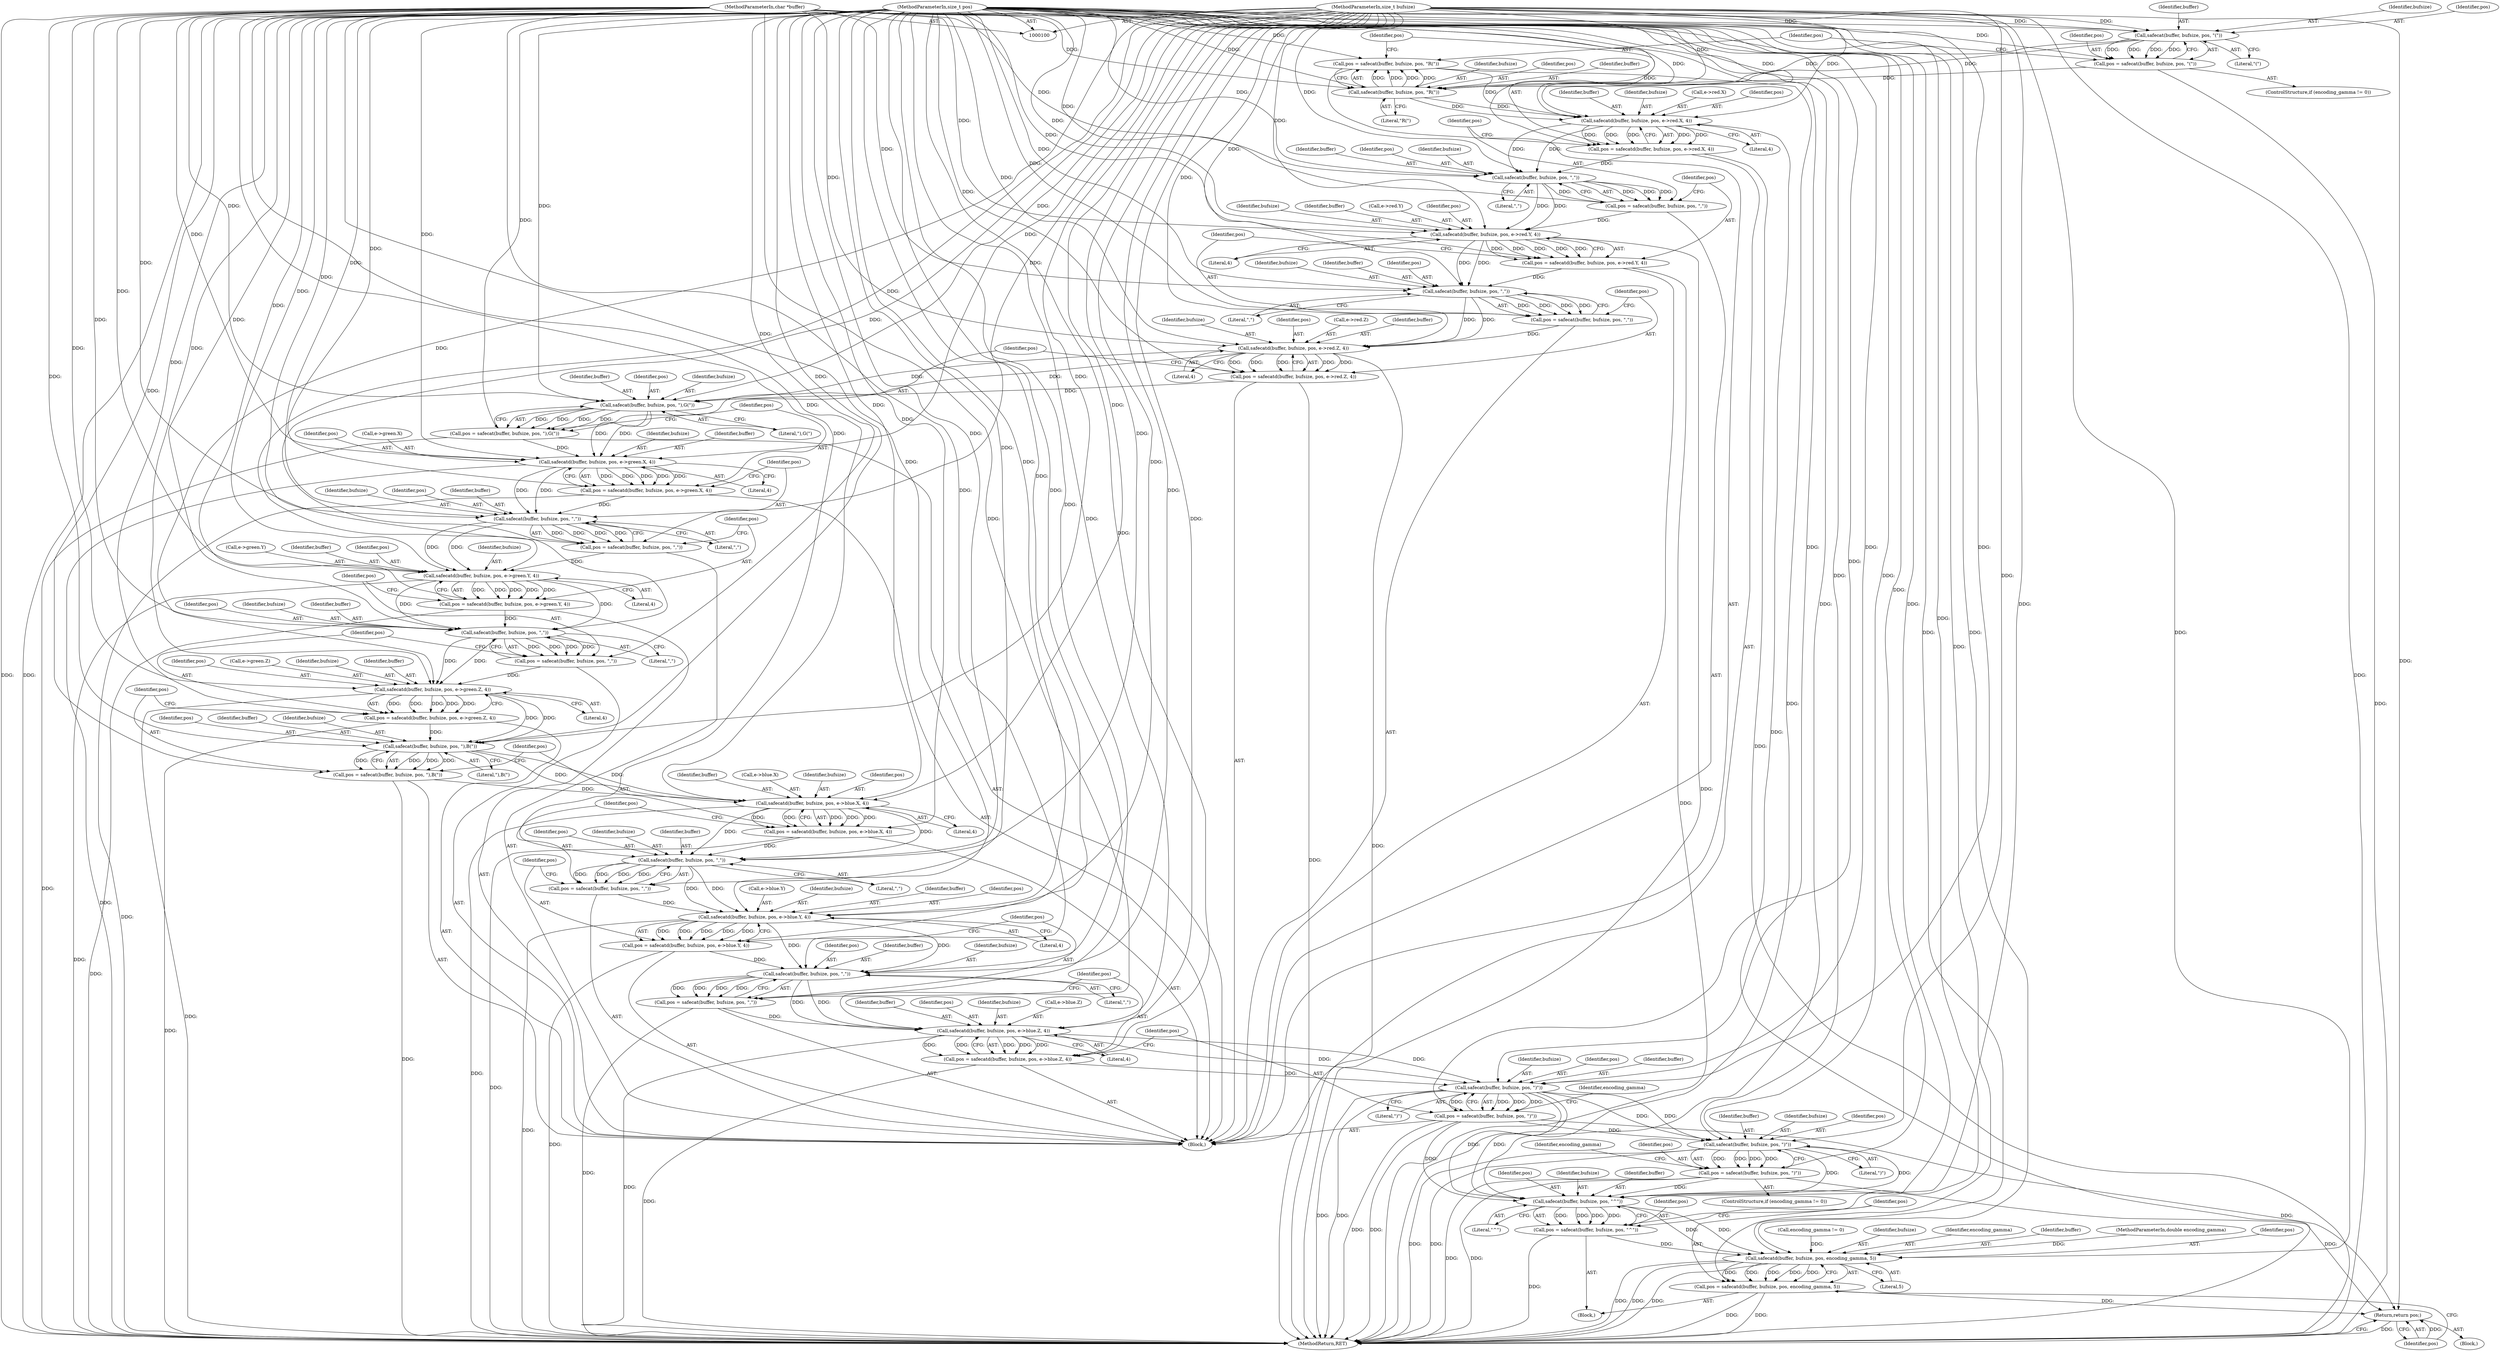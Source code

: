 digraph "0_Android_9d4853418ab2f754c2b63e091c29c5529b8b86ca_124@pointer" {
"1000307" [label="(Call,safecat(buffer, bufsize, pos, \")\"))"];
"1000296" [label="(Call,safecat(buffer, bufsize, pos, \")\"))"];
"1000284" [label="(Call,safecatd(buffer, bufsize, pos, e->blue.Z, 4))"];
"1000277" [label="(Call,safecat(buffer, bufsize, pos, \",\"))"];
"1000265" [label="(Call,safecatd(buffer, bufsize, pos, e->blue.Y, 4))"];
"1000258" [label="(Call,safecat(buffer, bufsize, pos, \",\"))"];
"1000246" [label="(Call,safecatd(buffer, bufsize, pos, e->blue.X, 4))"];
"1000239" [label="(Call,safecat(buffer, bufsize, pos, \"),B(\"))"];
"1000227" [label="(Call,safecatd(buffer, bufsize, pos, e->green.Z, 4))"];
"1000220" [label="(Call,safecat(buffer, bufsize, pos, \",\"))"];
"1000208" [label="(Call,safecatd(buffer, bufsize, pos, e->green.Y, 4))"];
"1000201" [label="(Call,safecat(buffer, bufsize, pos, \",\"))"];
"1000189" [label="(Call,safecatd(buffer, bufsize, pos, e->green.X, 4))"];
"1000182" [label="(Call,safecat(buffer, bufsize, pos, \"),G(\"))"];
"1000170" [label="(Call,safecatd(buffer, bufsize, pos, e->red.Z, 4))"];
"1000163" [label="(Call,safecat(buffer, bufsize, pos, \",\"))"];
"1000151" [label="(Call,safecatd(buffer, bufsize, pos, e->red.Y, 4))"];
"1000144" [label="(Call,safecat(buffer, bufsize, pos, \",\"))"];
"1000132" [label="(Call,safecatd(buffer, bufsize, pos, e->red.X, 4))"];
"1000125" [label="(Call,safecat(buffer, bufsize, pos, \"R(\"))"];
"1000118" [label="(Call,safecat(buffer, bufsize, pos, \"(\"))"];
"1000101" [label="(MethodParameterIn,char *buffer)"];
"1000102" [label="(MethodParameterIn,size_t bufsize)"];
"1000103" [label="(MethodParameterIn,size_t pos)"];
"1000116" [label="(Call,pos = safecat(buffer, bufsize, pos, \"(\"))"];
"1000123" [label="(Call,pos = safecat(buffer, bufsize, pos, \"R(\"))"];
"1000130" [label="(Call,pos = safecatd(buffer, bufsize, pos, e->red.X, 4))"];
"1000142" [label="(Call,pos = safecat(buffer, bufsize, pos, \",\"))"];
"1000149" [label="(Call,pos = safecatd(buffer, bufsize, pos, e->red.Y, 4))"];
"1000161" [label="(Call,pos = safecat(buffer, bufsize, pos, \",\"))"];
"1000168" [label="(Call,pos = safecatd(buffer, bufsize, pos, e->red.Z, 4))"];
"1000180" [label="(Call,pos = safecat(buffer, bufsize, pos, \"),G(\"))"];
"1000187" [label="(Call,pos = safecatd(buffer, bufsize, pos, e->green.X, 4))"];
"1000199" [label="(Call,pos = safecat(buffer, bufsize, pos, \",\"))"];
"1000206" [label="(Call,pos = safecatd(buffer, bufsize, pos, e->green.Y, 4))"];
"1000218" [label="(Call,pos = safecat(buffer, bufsize, pos, \",\"))"];
"1000225" [label="(Call,pos = safecatd(buffer, bufsize, pos, e->green.Z, 4))"];
"1000237" [label="(Call,pos = safecat(buffer, bufsize, pos, \"),B(\"))"];
"1000244" [label="(Call,pos = safecatd(buffer, bufsize, pos, e->blue.X, 4))"];
"1000256" [label="(Call,pos = safecat(buffer, bufsize, pos, \",\"))"];
"1000263" [label="(Call,pos = safecatd(buffer, bufsize, pos, e->blue.Y, 4))"];
"1000275" [label="(Call,pos = safecat(buffer, bufsize, pos, \",\"))"];
"1000282" [label="(Call,pos = safecatd(buffer, bufsize, pos, e->blue.Z, 4))"];
"1000294" [label="(Call,pos = safecat(buffer, bufsize, pos, \")\"))"];
"1000305" [label="(Call,pos = safecat(buffer, bufsize, pos, \")\"))"];
"1000319" [label="(Call,safecat(buffer, bufsize, pos, \"^\"))"];
"1000317" [label="(Call,pos = safecat(buffer, bufsize, pos, \"^\"))"];
"1000326" [label="(Call,safecatd(buffer, bufsize, pos, encoding_gamma, 5))"];
"1000324" [label="(Call,pos = safecatd(buffer, bufsize, pos, encoding_gamma, 5))"];
"1000332" [label="(Return,return pos;)"];
"1000150" [label="(Identifier,pos)"];
"1000143" [label="(Identifier,pos)"];
"1000180" [label="(Call,pos = safecat(buffer, bufsize, pos, \"),G(\"))"];
"1000141" [label="(Literal,4)"];
"1000161" [label="(Call,pos = safecat(buffer, bufsize, pos, \",\"))"];
"1000295" [label="(Identifier,pos)"];
"1000305" [label="(Call,pos = safecat(buffer, bufsize, pos, \")\"))"];
"1000119" [label="(Identifier,buffer)"];
"1000169" [label="(Identifier,pos)"];
"1000191" [label="(Identifier,bufsize)"];
"1000210" [label="(Identifier,bufsize)"];
"1000133" [label="(Identifier,buffer)"];
"1000247" [label="(Identifier,buffer)"];
"1000183" [label="(Identifier,buffer)"];
"1000246" [label="(Call,safecatd(buffer, bufsize, pos, e->blue.X, 4))"];
"1000120" [label="(Identifier,bufsize)"];
"1000134" [label="(Identifier,bufsize)"];
"1000190" [label="(Identifier,buffer)"];
"1000276" [label="(Identifier,pos)"];
"1000102" [label="(MethodParameterIn,size_t bufsize)"];
"1000274" [label="(Literal,4)"];
"1000256" [label="(Call,pos = safecat(buffer, bufsize, pos, \",\"))"];
"1000308" [label="(Identifier,buffer)"];
"1000112" [label="(ControlStructure,if (encoding_gamma != 0))"];
"1000281" [label="(Literal,\",\")"];
"1000203" [label="(Identifier,bufsize)"];
"1000212" [label="(Call,e->green.Y)"];
"1000269" [label="(Call,e->blue.Y)"];
"1000220" [label="(Call,safecat(buffer, bufsize, pos, \",\"))"];
"1000209" [label="(Identifier,buffer)"];
"1000277" [label="(Call,safecat(buffer, bufsize, pos, \",\"))"];
"1000242" [label="(Identifier,pos)"];
"1000279" [label="(Identifier,bufsize)"];
"1000187" [label="(Call,pos = safecatd(buffer, bufsize, pos, e->green.X, 4))"];
"1000127" [label="(Identifier,bufsize)"];
"1000288" [label="(Call,e->blue.Z)"];
"1000294" [label="(Call,pos = safecat(buffer, bufsize, pos, \")\"))"];
"1000325" [label="(Identifier,pos)"];
"1000261" [label="(Identifier,pos)"];
"1000151" [label="(Call,safecatd(buffer, bufsize, pos, e->red.Y, 4))"];
"1000122" [label="(Literal,\"(\")"];
"1000326" [label="(Call,safecatd(buffer, bufsize, pos, encoding_gamma, 5))"];
"1000296" [label="(Call,safecat(buffer, bufsize, pos, \")\"))"];
"1000331" [label="(Literal,5)"];
"1000155" [label="(Call,e->red.Y)"];
"1000162" [label="(Identifier,pos)"];
"1000333" [label="(Identifier,pos)"];
"1000275" [label="(Call,pos = safecat(buffer, bufsize, pos, \",\"))"];
"1000208" [label="(Call,safecatd(buffer, bufsize, pos, e->green.Y, 4))"];
"1000217" [label="(Literal,4)"];
"1000181" [label="(Identifier,pos)"];
"1000334" [label="(MethodReturn,RET)"];
"1000298" [label="(Identifier,bufsize)"];
"1000128" [label="(Identifier,pos)"];
"1000206" [label="(Call,pos = safecatd(buffer, bufsize, pos, e->green.Y, 4))"];
"1000309" [label="(Identifier,bufsize)"];
"1000300" [label="(Literal,\")\")"];
"1000136" [label="(Call,e->red.X)"];
"1000121" [label="(Identifier,pos)"];
"1000267" [label="(Identifier,bufsize)"];
"1000131" [label="(Identifier,pos)"];
"1000280" [label="(Identifier,pos)"];
"1000258" [label="(Call,safecat(buffer, bufsize, pos, \",\"))"];
"1000111" [label="(Block,)"];
"1000323" [label="(Literal,\"^\")"];
"1000135" [label="(Identifier,pos)"];
"1000317" [label="(Call,pos = safecat(buffer, bufsize, pos, \"^\"))"];
"1000165" [label="(Identifier,bufsize)"];
"1000284" [label="(Call,safecatd(buffer, bufsize, pos, e->blue.Z, 4))"];
"1000167" [label="(Literal,\",\")"];
"1000198" [label="(Literal,4)"];
"1000239" [label="(Call,safecat(buffer, bufsize, pos, \"),B(\"))"];
"1000101" [label="(MethodParameterIn,char *buffer)"];
"1000265" [label="(Call,safecatd(buffer, bufsize, pos, e->blue.Y, 4))"];
"1000250" [label="(Call,e->blue.X)"];
"1000145" [label="(Identifier,buffer)"];
"1000126" [label="(Identifier,buffer)"];
"1000332" [label="(Return,return pos;)"];
"1000106" [label="(Block,)"];
"1000324" [label="(Call,pos = safecatd(buffer, bufsize, pos, encoding_gamma, 5))"];
"1000283" [label="(Identifier,pos)"];
"1000168" [label="(Call,pos = safecatd(buffer, bufsize, pos, e->red.Z, 4))"];
"1000148" [label="(Literal,\",\")"];
"1000316" [label="(Block,)"];
"1000314" [label="(Identifier,encoding_gamma)"];
"1000164" [label="(Identifier,buffer)"];
"1000227" [label="(Call,safecatd(buffer, bufsize, pos, e->green.Z, 4))"];
"1000172" [label="(Identifier,bufsize)"];
"1000236" [label="(Literal,4)"];
"1000154" [label="(Identifier,pos)"];
"1000186" [label="(Literal,\"),G(\")"];
"1000230" [label="(Identifier,pos)"];
"1000142" [label="(Call,pos = safecat(buffer, bufsize, pos, \",\"))"];
"1000116" [label="(Call,pos = safecat(buffer, bufsize, pos, \"(\"))"];
"1000263" [label="(Call,pos = safecatd(buffer, bufsize, pos, e->blue.Y, 4))"];
"1000307" [label="(Call,safecat(buffer, bufsize, pos, \")\"))"];
"1000303" [label="(Identifier,encoding_gamma)"];
"1000231" [label="(Call,e->green.Z)"];
"1000166" [label="(Identifier,pos)"];
"1000244" [label="(Call,pos = safecatd(buffer, bufsize, pos, e->blue.X, 4))"];
"1000282" [label="(Call,pos = safecatd(buffer, bufsize, pos, e->blue.Z, 4))"];
"1000285" [label="(Identifier,buffer)"];
"1000144" [label="(Call,safecat(buffer, bufsize, pos, \",\"))"];
"1000260" [label="(Identifier,bufsize)"];
"1000248" [label="(Identifier,bufsize)"];
"1000130" [label="(Call,pos = safecatd(buffer, bufsize, pos, e->red.X, 4))"];
"1000204" [label="(Identifier,pos)"];
"1000245" [label="(Identifier,pos)"];
"1000313" [label="(Call,encoding_gamma != 0)"];
"1000287" [label="(Identifier,pos)"];
"1000185" [label="(Identifier,pos)"];
"1000125" [label="(Call,safecat(buffer, bufsize, pos, \"R(\"))"];
"1000229" [label="(Identifier,bufsize)"];
"1000182" [label="(Call,safecat(buffer, bufsize, pos, \"),G(\"))"];
"1000223" [label="(Identifier,pos)"];
"1000189" [label="(Call,safecatd(buffer, bufsize, pos, e->green.X, 4))"];
"1000173" [label="(Identifier,pos)"];
"1000147" [label="(Identifier,pos)"];
"1000328" [label="(Identifier,bufsize)"];
"1000301" [label="(ControlStructure,if (encoding_gamma != 0))"];
"1000192" [label="(Identifier,pos)"];
"1000238" [label="(Identifier,pos)"];
"1000199" [label="(Call,pos = safecat(buffer, bufsize, pos, \",\"))"];
"1000123" [label="(Call,pos = safecat(buffer, bufsize, pos, \"R(\"))"];
"1000330" [label="(Identifier,encoding_gamma)"];
"1000237" [label="(Call,pos = safecat(buffer, bufsize, pos, \"),B(\"))"];
"1000240" [label="(Identifier,buffer)"];
"1000293" [label="(Literal,4)"];
"1000327" [label="(Identifier,buffer)"];
"1000202" [label="(Identifier,buffer)"];
"1000224" [label="(Literal,\",\")"];
"1000219" [label="(Identifier,pos)"];
"1000201" [label="(Call,safecat(buffer, bufsize, pos, \",\"))"];
"1000211" [label="(Identifier,pos)"];
"1000132" [label="(Call,safecatd(buffer, bufsize, pos, e->red.X, 4))"];
"1000322" [label="(Identifier,pos)"];
"1000226" [label="(Identifier,pos)"];
"1000117" [label="(Identifier,pos)"];
"1000321" [label="(Identifier,bufsize)"];
"1000249" [label="(Identifier,pos)"];
"1000222" [label="(Identifier,bufsize)"];
"1000118" [label="(Call,safecat(buffer, bufsize, pos, \"(\"))"];
"1000266" [label="(Identifier,buffer)"];
"1000105" [label="(MethodParameterIn,double encoding_gamma)"];
"1000205" [label="(Literal,\",\")"];
"1000184" [label="(Identifier,bufsize)"];
"1000160" [label="(Literal,4)"];
"1000318" [label="(Identifier,pos)"];
"1000153" [label="(Identifier,bufsize)"];
"1000278" [label="(Identifier,buffer)"];
"1000241" [label="(Identifier,bufsize)"];
"1000228" [label="(Identifier,buffer)"];
"1000103" [label="(MethodParameterIn,size_t pos)"];
"1000221" [label="(Identifier,buffer)"];
"1000319" [label="(Call,safecat(buffer, bufsize, pos, \"^\"))"];
"1000174" [label="(Call,e->red.Z)"];
"1000311" [label="(Literal,\")\")"];
"1000243" [label="(Literal,\"),B(\")"];
"1000171" [label="(Identifier,buffer)"];
"1000193" [label="(Call,e->green.X)"];
"1000310" [label="(Identifier,pos)"];
"1000200" [label="(Identifier,pos)"];
"1000225" [label="(Call,pos = safecatd(buffer, bufsize, pos, e->green.Z, 4))"];
"1000257" [label="(Identifier,pos)"];
"1000207" [label="(Identifier,pos)"];
"1000179" [label="(Literal,4)"];
"1000262" [label="(Literal,\",\")"];
"1000299" [label="(Identifier,pos)"];
"1000152" [label="(Identifier,buffer)"];
"1000297" [label="(Identifier,buffer)"];
"1000170" [label="(Call,safecatd(buffer, bufsize, pos, e->red.Z, 4))"];
"1000264" [label="(Identifier,pos)"];
"1000149" [label="(Call,pos = safecatd(buffer, bufsize, pos, e->red.Y, 4))"];
"1000286" [label="(Identifier,bufsize)"];
"1000124" [label="(Identifier,pos)"];
"1000129" [label="(Literal,\"R(\")"];
"1000306" [label="(Identifier,pos)"];
"1000259" [label="(Identifier,buffer)"];
"1000146" [label="(Identifier,bufsize)"];
"1000188" [label="(Identifier,pos)"];
"1000320" [label="(Identifier,buffer)"];
"1000268" [label="(Identifier,pos)"];
"1000163" [label="(Call,safecat(buffer, bufsize, pos, \",\"))"];
"1000218" [label="(Call,pos = safecat(buffer, bufsize, pos, \",\"))"];
"1000329" [label="(Identifier,pos)"];
"1000255" [label="(Literal,4)"];
"1000307" -> "1000305"  [label="AST: "];
"1000307" -> "1000311"  [label="CFG: "];
"1000308" -> "1000307"  [label="AST: "];
"1000309" -> "1000307"  [label="AST: "];
"1000310" -> "1000307"  [label="AST: "];
"1000311" -> "1000307"  [label="AST: "];
"1000305" -> "1000307"  [label="CFG: "];
"1000307" -> "1000334"  [label="DDG: "];
"1000307" -> "1000334"  [label="DDG: "];
"1000307" -> "1000305"  [label="DDG: "];
"1000307" -> "1000305"  [label="DDG: "];
"1000307" -> "1000305"  [label="DDG: "];
"1000307" -> "1000305"  [label="DDG: "];
"1000296" -> "1000307"  [label="DDG: "];
"1000296" -> "1000307"  [label="DDG: "];
"1000101" -> "1000307"  [label="DDG: "];
"1000102" -> "1000307"  [label="DDG: "];
"1000294" -> "1000307"  [label="DDG: "];
"1000103" -> "1000307"  [label="DDG: "];
"1000307" -> "1000319"  [label="DDG: "];
"1000307" -> "1000319"  [label="DDG: "];
"1000296" -> "1000294"  [label="AST: "];
"1000296" -> "1000300"  [label="CFG: "];
"1000297" -> "1000296"  [label="AST: "];
"1000298" -> "1000296"  [label="AST: "];
"1000299" -> "1000296"  [label="AST: "];
"1000300" -> "1000296"  [label="AST: "];
"1000294" -> "1000296"  [label="CFG: "];
"1000296" -> "1000334"  [label="DDG: "];
"1000296" -> "1000334"  [label="DDG: "];
"1000296" -> "1000294"  [label="DDG: "];
"1000296" -> "1000294"  [label="DDG: "];
"1000296" -> "1000294"  [label="DDG: "];
"1000296" -> "1000294"  [label="DDG: "];
"1000284" -> "1000296"  [label="DDG: "];
"1000284" -> "1000296"  [label="DDG: "];
"1000101" -> "1000296"  [label="DDG: "];
"1000102" -> "1000296"  [label="DDG: "];
"1000282" -> "1000296"  [label="DDG: "];
"1000103" -> "1000296"  [label="DDG: "];
"1000296" -> "1000319"  [label="DDG: "];
"1000296" -> "1000319"  [label="DDG: "];
"1000284" -> "1000282"  [label="AST: "];
"1000284" -> "1000293"  [label="CFG: "];
"1000285" -> "1000284"  [label="AST: "];
"1000286" -> "1000284"  [label="AST: "];
"1000287" -> "1000284"  [label="AST: "];
"1000288" -> "1000284"  [label="AST: "];
"1000293" -> "1000284"  [label="AST: "];
"1000282" -> "1000284"  [label="CFG: "];
"1000284" -> "1000334"  [label="DDG: "];
"1000284" -> "1000282"  [label="DDG: "];
"1000284" -> "1000282"  [label="DDG: "];
"1000284" -> "1000282"  [label="DDG: "];
"1000284" -> "1000282"  [label="DDG: "];
"1000284" -> "1000282"  [label="DDG: "];
"1000277" -> "1000284"  [label="DDG: "];
"1000277" -> "1000284"  [label="DDG: "];
"1000101" -> "1000284"  [label="DDG: "];
"1000102" -> "1000284"  [label="DDG: "];
"1000275" -> "1000284"  [label="DDG: "];
"1000103" -> "1000284"  [label="DDG: "];
"1000277" -> "1000275"  [label="AST: "];
"1000277" -> "1000281"  [label="CFG: "];
"1000278" -> "1000277"  [label="AST: "];
"1000279" -> "1000277"  [label="AST: "];
"1000280" -> "1000277"  [label="AST: "];
"1000281" -> "1000277"  [label="AST: "];
"1000275" -> "1000277"  [label="CFG: "];
"1000277" -> "1000275"  [label="DDG: "];
"1000277" -> "1000275"  [label="DDG: "];
"1000277" -> "1000275"  [label="DDG: "];
"1000277" -> "1000275"  [label="DDG: "];
"1000265" -> "1000277"  [label="DDG: "];
"1000265" -> "1000277"  [label="DDG: "];
"1000101" -> "1000277"  [label="DDG: "];
"1000102" -> "1000277"  [label="DDG: "];
"1000263" -> "1000277"  [label="DDG: "];
"1000103" -> "1000277"  [label="DDG: "];
"1000265" -> "1000263"  [label="AST: "];
"1000265" -> "1000274"  [label="CFG: "];
"1000266" -> "1000265"  [label="AST: "];
"1000267" -> "1000265"  [label="AST: "];
"1000268" -> "1000265"  [label="AST: "];
"1000269" -> "1000265"  [label="AST: "];
"1000274" -> "1000265"  [label="AST: "];
"1000263" -> "1000265"  [label="CFG: "];
"1000265" -> "1000334"  [label="DDG: "];
"1000265" -> "1000263"  [label="DDG: "];
"1000265" -> "1000263"  [label="DDG: "];
"1000265" -> "1000263"  [label="DDG: "];
"1000265" -> "1000263"  [label="DDG: "];
"1000265" -> "1000263"  [label="DDG: "];
"1000258" -> "1000265"  [label="DDG: "];
"1000258" -> "1000265"  [label="DDG: "];
"1000101" -> "1000265"  [label="DDG: "];
"1000102" -> "1000265"  [label="DDG: "];
"1000256" -> "1000265"  [label="DDG: "];
"1000103" -> "1000265"  [label="DDG: "];
"1000258" -> "1000256"  [label="AST: "];
"1000258" -> "1000262"  [label="CFG: "];
"1000259" -> "1000258"  [label="AST: "];
"1000260" -> "1000258"  [label="AST: "];
"1000261" -> "1000258"  [label="AST: "];
"1000262" -> "1000258"  [label="AST: "];
"1000256" -> "1000258"  [label="CFG: "];
"1000258" -> "1000256"  [label="DDG: "];
"1000258" -> "1000256"  [label="DDG: "];
"1000258" -> "1000256"  [label="DDG: "];
"1000258" -> "1000256"  [label="DDG: "];
"1000246" -> "1000258"  [label="DDG: "];
"1000246" -> "1000258"  [label="DDG: "];
"1000101" -> "1000258"  [label="DDG: "];
"1000102" -> "1000258"  [label="DDG: "];
"1000244" -> "1000258"  [label="DDG: "];
"1000103" -> "1000258"  [label="DDG: "];
"1000246" -> "1000244"  [label="AST: "];
"1000246" -> "1000255"  [label="CFG: "];
"1000247" -> "1000246"  [label="AST: "];
"1000248" -> "1000246"  [label="AST: "];
"1000249" -> "1000246"  [label="AST: "];
"1000250" -> "1000246"  [label="AST: "];
"1000255" -> "1000246"  [label="AST: "];
"1000244" -> "1000246"  [label="CFG: "];
"1000246" -> "1000334"  [label="DDG: "];
"1000246" -> "1000244"  [label="DDG: "];
"1000246" -> "1000244"  [label="DDG: "];
"1000246" -> "1000244"  [label="DDG: "];
"1000246" -> "1000244"  [label="DDG: "];
"1000246" -> "1000244"  [label="DDG: "];
"1000239" -> "1000246"  [label="DDG: "];
"1000239" -> "1000246"  [label="DDG: "];
"1000101" -> "1000246"  [label="DDG: "];
"1000102" -> "1000246"  [label="DDG: "];
"1000237" -> "1000246"  [label="DDG: "];
"1000103" -> "1000246"  [label="DDG: "];
"1000239" -> "1000237"  [label="AST: "];
"1000239" -> "1000243"  [label="CFG: "];
"1000240" -> "1000239"  [label="AST: "];
"1000241" -> "1000239"  [label="AST: "];
"1000242" -> "1000239"  [label="AST: "];
"1000243" -> "1000239"  [label="AST: "];
"1000237" -> "1000239"  [label="CFG: "];
"1000239" -> "1000237"  [label="DDG: "];
"1000239" -> "1000237"  [label="DDG: "];
"1000239" -> "1000237"  [label="DDG: "];
"1000239" -> "1000237"  [label="DDG: "];
"1000227" -> "1000239"  [label="DDG: "];
"1000227" -> "1000239"  [label="DDG: "];
"1000101" -> "1000239"  [label="DDG: "];
"1000102" -> "1000239"  [label="DDG: "];
"1000225" -> "1000239"  [label="DDG: "];
"1000103" -> "1000239"  [label="DDG: "];
"1000227" -> "1000225"  [label="AST: "];
"1000227" -> "1000236"  [label="CFG: "];
"1000228" -> "1000227"  [label="AST: "];
"1000229" -> "1000227"  [label="AST: "];
"1000230" -> "1000227"  [label="AST: "];
"1000231" -> "1000227"  [label="AST: "];
"1000236" -> "1000227"  [label="AST: "];
"1000225" -> "1000227"  [label="CFG: "];
"1000227" -> "1000334"  [label="DDG: "];
"1000227" -> "1000225"  [label="DDG: "];
"1000227" -> "1000225"  [label="DDG: "];
"1000227" -> "1000225"  [label="DDG: "];
"1000227" -> "1000225"  [label="DDG: "];
"1000227" -> "1000225"  [label="DDG: "];
"1000220" -> "1000227"  [label="DDG: "];
"1000220" -> "1000227"  [label="DDG: "];
"1000101" -> "1000227"  [label="DDG: "];
"1000102" -> "1000227"  [label="DDG: "];
"1000218" -> "1000227"  [label="DDG: "];
"1000103" -> "1000227"  [label="DDG: "];
"1000220" -> "1000218"  [label="AST: "];
"1000220" -> "1000224"  [label="CFG: "];
"1000221" -> "1000220"  [label="AST: "];
"1000222" -> "1000220"  [label="AST: "];
"1000223" -> "1000220"  [label="AST: "];
"1000224" -> "1000220"  [label="AST: "];
"1000218" -> "1000220"  [label="CFG: "];
"1000220" -> "1000218"  [label="DDG: "];
"1000220" -> "1000218"  [label="DDG: "];
"1000220" -> "1000218"  [label="DDG: "];
"1000220" -> "1000218"  [label="DDG: "];
"1000208" -> "1000220"  [label="DDG: "];
"1000208" -> "1000220"  [label="DDG: "];
"1000101" -> "1000220"  [label="DDG: "];
"1000102" -> "1000220"  [label="DDG: "];
"1000206" -> "1000220"  [label="DDG: "];
"1000103" -> "1000220"  [label="DDG: "];
"1000208" -> "1000206"  [label="AST: "];
"1000208" -> "1000217"  [label="CFG: "];
"1000209" -> "1000208"  [label="AST: "];
"1000210" -> "1000208"  [label="AST: "];
"1000211" -> "1000208"  [label="AST: "];
"1000212" -> "1000208"  [label="AST: "];
"1000217" -> "1000208"  [label="AST: "];
"1000206" -> "1000208"  [label="CFG: "];
"1000208" -> "1000334"  [label="DDG: "];
"1000208" -> "1000206"  [label="DDG: "];
"1000208" -> "1000206"  [label="DDG: "];
"1000208" -> "1000206"  [label="DDG: "];
"1000208" -> "1000206"  [label="DDG: "];
"1000208" -> "1000206"  [label="DDG: "];
"1000201" -> "1000208"  [label="DDG: "];
"1000201" -> "1000208"  [label="DDG: "];
"1000101" -> "1000208"  [label="DDG: "];
"1000102" -> "1000208"  [label="DDG: "];
"1000199" -> "1000208"  [label="DDG: "];
"1000103" -> "1000208"  [label="DDG: "];
"1000201" -> "1000199"  [label="AST: "];
"1000201" -> "1000205"  [label="CFG: "];
"1000202" -> "1000201"  [label="AST: "];
"1000203" -> "1000201"  [label="AST: "];
"1000204" -> "1000201"  [label="AST: "];
"1000205" -> "1000201"  [label="AST: "];
"1000199" -> "1000201"  [label="CFG: "];
"1000201" -> "1000199"  [label="DDG: "];
"1000201" -> "1000199"  [label="DDG: "];
"1000201" -> "1000199"  [label="DDG: "];
"1000201" -> "1000199"  [label="DDG: "];
"1000189" -> "1000201"  [label="DDG: "];
"1000189" -> "1000201"  [label="DDG: "];
"1000101" -> "1000201"  [label="DDG: "];
"1000102" -> "1000201"  [label="DDG: "];
"1000187" -> "1000201"  [label="DDG: "];
"1000103" -> "1000201"  [label="DDG: "];
"1000189" -> "1000187"  [label="AST: "];
"1000189" -> "1000198"  [label="CFG: "];
"1000190" -> "1000189"  [label="AST: "];
"1000191" -> "1000189"  [label="AST: "];
"1000192" -> "1000189"  [label="AST: "];
"1000193" -> "1000189"  [label="AST: "];
"1000198" -> "1000189"  [label="AST: "];
"1000187" -> "1000189"  [label="CFG: "];
"1000189" -> "1000334"  [label="DDG: "];
"1000189" -> "1000187"  [label="DDG: "];
"1000189" -> "1000187"  [label="DDG: "];
"1000189" -> "1000187"  [label="DDG: "];
"1000189" -> "1000187"  [label="DDG: "];
"1000189" -> "1000187"  [label="DDG: "];
"1000182" -> "1000189"  [label="DDG: "];
"1000182" -> "1000189"  [label="DDG: "];
"1000101" -> "1000189"  [label="DDG: "];
"1000102" -> "1000189"  [label="DDG: "];
"1000180" -> "1000189"  [label="DDG: "];
"1000103" -> "1000189"  [label="DDG: "];
"1000182" -> "1000180"  [label="AST: "];
"1000182" -> "1000186"  [label="CFG: "];
"1000183" -> "1000182"  [label="AST: "];
"1000184" -> "1000182"  [label="AST: "];
"1000185" -> "1000182"  [label="AST: "];
"1000186" -> "1000182"  [label="AST: "];
"1000180" -> "1000182"  [label="CFG: "];
"1000182" -> "1000180"  [label="DDG: "];
"1000182" -> "1000180"  [label="DDG: "];
"1000182" -> "1000180"  [label="DDG: "];
"1000182" -> "1000180"  [label="DDG: "];
"1000170" -> "1000182"  [label="DDG: "];
"1000170" -> "1000182"  [label="DDG: "];
"1000101" -> "1000182"  [label="DDG: "];
"1000102" -> "1000182"  [label="DDG: "];
"1000168" -> "1000182"  [label="DDG: "];
"1000103" -> "1000182"  [label="DDG: "];
"1000170" -> "1000168"  [label="AST: "];
"1000170" -> "1000179"  [label="CFG: "];
"1000171" -> "1000170"  [label="AST: "];
"1000172" -> "1000170"  [label="AST: "];
"1000173" -> "1000170"  [label="AST: "];
"1000174" -> "1000170"  [label="AST: "];
"1000179" -> "1000170"  [label="AST: "];
"1000168" -> "1000170"  [label="CFG: "];
"1000170" -> "1000334"  [label="DDG: "];
"1000170" -> "1000168"  [label="DDG: "];
"1000170" -> "1000168"  [label="DDG: "];
"1000170" -> "1000168"  [label="DDG: "];
"1000170" -> "1000168"  [label="DDG: "];
"1000170" -> "1000168"  [label="DDG: "];
"1000163" -> "1000170"  [label="DDG: "];
"1000163" -> "1000170"  [label="DDG: "];
"1000101" -> "1000170"  [label="DDG: "];
"1000102" -> "1000170"  [label="DDG: "];
"1000161" -> "1000170"  [label="DDG: "];
"1000103" -> "1000170"  [label="DDG: "];
"1000163" -> "1000161"  [label="AST: "];
"1000163" -> "1000167"  [label="CFG: "];
"1000164" -> "1000163"  [label="AST: "];
"1000165" -> "1000163"  [label="AST: "];
"1000166" -> "1000163"  [label="AST: "];
"1000167" -> "1000163"  [label="AST: "];
"1000161" -> "1000163"  [label="CFG: "];
"1000163" -> "1000161"  [label="DDG: "];
"1000163" -> "1000161"  [label="DDG: "];
"1000163" -> "1000161"  [label="DDG: "];
"1000163" -> "1000161"  [label="DDG: "];
"1000151" -> "1000163"  [label="DDG: "];
"1000151" -> "1000163"  [label="DDG: "];
"1000101" -> "1000163"  [label="DDG: "];
"1000102" -> "1000163"  [label="DDG: "];
"1000149" -> "1000163"  [label="DDG: "];
"1000103" -> "1000163"  [label="DDG: "];
"1000151" -> "1000149"  [label="AST: "];
"1000151" -> "1000160"  [label="CFG: "];
"1000152" -> "1000151"  [label="AST: "];
"1000153" -> "1000151"  [label="AST: "];
"1000154" -> "1000151"  [label="AST: "];
"1000155" -> "1000151"  [label="AST: "];
"1000160" -> "1000151"  [label="AST: "];
"1000149" -> "1000151"  [label="CFG: "];
"1000151" -> "1000334"  [label="DDG: "];
"1000151" -> "1000149"  [label="DDG: "];
"1000151" -> "1000149"  [label="DDG: "];
"1000151" -> "1000149"  [label="DDG: "];
"1000151" -> "1000149"  [label="DDG: "];
"1000151" -> "1000149"  [label="DDG: "];
"1000144" -> "1000151"  [label="DDG: "];
"1000144" -> "1000151"  [label="DDG: "];
"1000101" -> "1000151"  [label="DDG: "];
"1000102" -> "1000151"  [label="DDG: "];
"1000142" -> "1000151"  [label="DDG: "];
"1000103" -> "1000151"  [label="DDG: "];
"1000144" -> "1000142"  [label="AST: "];
"1000144" -> "1000148"  [label="CFG: "];
"1000145" -> "1000144"  [label="AST: "];
"1000146" -> "1000144"  [label="AST: "];
"1000147" -> "1000144"  [label="AST: "];
"1000148" -> "1000144"  [label="AST: "];
"1000142" -> "1000144"  [label="CFG: "];
"1000144" -> "1000142"  [label="DDG: "];
"1000144" -> "1000142"  [label="DDG: "];
"1000144" -> "1000142"  [label="DDG: "];
"1000144" -> "1000142"  [label="DDG: "];
"1000132" -> "1000144"  [label="DDG: "];
"1000132" -> "1000144"  [label="DDG: "];
"1000101" -> "1000144"  [label="DDG: "];
"1000102" -> "1000144"  [label="DDG: "];
"1000130" -> "1000144"  [label="DDG: "];
"1000103" -> "1000144"  [label="DDG: "];
"1000132" -> "1000130"  [label="AST: "];
"1000132" -> "1000141"  [label="CFG: "];
"1000133" -> "1000132"  [label="AST: "];
"1000134" -> "1000132"  [label="AST: "];
"1000135" -> "1000132"  [label="AST: "];
"1000136" -> "1000132"  [label="AST: "];
"1000141" -> "1000132"  [label="AST: "];
"1000130" -> "1000132"  [label="CFG: "];
"1000132" -> "1000334"  [label="DDG: "];
"1000132" -> "1000130"  [label="DDG: "];
"1000132" -> "1000130"  [label="DDG: "];
"1000132" -> "1000130"  [label="DDG: "];
"1000132" -> "1000130"  [label="DDG: "];
"1000132" -> "1000130"  [label="DDG: "];
"1000125" -> "1000132"  [label="DDG: "];
"1000125" -> "1000132"  [label="DDG: "];
"1000101" -> "1000132"  [label="DDG: "];
"1000102" -> "1000132"  [label="DDG: "];
"1000123" -> "1000132"  [label="DDG: "];
"1000103" -> "1000132"  [label="DDG: "];
"1000125" -> "1000123"  [label="AST: "];
"1000125" -> "1000129"  [label="CFG: "];
"1000126" -> "1000125"  [label="AST: "];
"1000127" -> "1000125"  [label="AST: "];
"1000128" -> "1000125"  [label="AST: "];
"1000129" -> "1000125"  [label="AST: "];
"1000123" -> "1000125"  [label="CFG: "];
"1000125" -> "1000123"  [label="DDG: "];
"1000125" -> "1000123"  [label="DDG: "];
"1000125" -> "1000123"  [label="DDG: "];
"1000125" -> "1000123"  [label="DDG: "];
"1000118" -> "1000125"  [label="DDG: "];
"1000118" -> "1000125"  [label="DDG: "];
"1000101" -> "1000125"  [label="DDG: "];
"1000102" -> "1000125"  [label="DDG: "];
"1000116" -> "1000125"  [label="DDG: "];
"1000103" -> "1000125"  [label="DDG: "];
"1000118" -> "1000116"  [label="AST: "];
"1000118" -> "1000122"  [label="CFG: "];
"1000119" -> "1000118"  [label="AST: "];
"1000120" -> "1000118"  [label="AST: "];
"1000121" -> "1000118"  [label="AST: "];
"1000122" -> "1000118"  [label="AST: "];
"1000116" -> "1000118"  [label="CFG: "];
"1000118" -> "1000116"  [label="DDG: "];
"1000118" -> "1000116"  [label="DDG: "];
"1000118" -> "1000116"  [label="DDG: "];
"1000118" -> "1000116"  [label="DDG: "];
"1000101" -> "1000118"  [label="DDG: "];
"1000102" -> "1000118"  [label="DDG: "];
"1000103" -> "1000118"  [label="DDG: "];
"1000101" -> "1000100"  [label="AST: "];
"1000101" -> "1000334"  [label="DDG: "];
"1000101" -> "1000319"  [label="DDG: "];
"1000101" -> "1000326"  [label="DDG: "];
"1000102" -> "1000100"  [label="AST: "];
"1000102" -> "1000334"  [label="DDG: "];
"1000102" -> "1000319"  [label="DDG: "];
"1000102" -> "1000326"  [label="DDG: "];
"1000103" -> "1000100"  [label="AST: "];
"1000103" -> "1000334"  [label="DDG: "];
"1000103" -> "1000116"  [label="DDG: "];
"1000103" -> "1000123"  [label="DDG: "];
"1000103" -> "1000130"  [label="DDG: "];
"1000103" -> "1000142"  [label="DDG: "];
"1000103" -> "1000149"  [label="DDG: "];
"1000103" -> "1000161"  [label="DDG: "];
"1000103" -> "1000168"  [label="DDG: "];
"1000103" -> "1000180"  [label="DDG: "];
"1000103" -> "1000187"  [label="DDG: "];
"1000103" -> "1000199"  [label="DDG: "];
"1000103" -> "1000206"  [label="DDG: "];
"1000103" -> "1000218"  [label="DDG: "];
"1000103" -> "1000225"  [label="DDG: "];
"1000103" -> "1000237"  [label="DDG: "];
"1000103" -> "1000244"  [label="DDG: "];
"1000103" -> "1000256"  [label="DDG: "];
"1000103" -> "1000263"  [label="DDG: "];
"1000103" -> "1000275"  [label="DDG: "];
"1000103" -> "1000282"  [label="DDG: "];
"1000103" -> "1000294"  [label="DDG: "];
"1000103" -> "1000305"  [label="DDG: "];
"1000103" -> "1000317"  [label="DDG: "];
"1000103" -> "1000319"  [label="DDG: "];
"1000103" -> "1000324"  [label="DDG: "];
"1000103" -> "1000326"  [label="DDG: "];
"1000103" -> "1000332"  [label="DDG: "];
"1000116" -> "1000112"  [label="AST: "];
"1000117" -> "1000116"  [label="AST: "];
"1000124" -> "1000116"  [label="CFG: "];
"1000116" -> "1000334"  [label="DDG: "];
"1000123" -> "1000111"  [label="AST: "];
"1000124" -> "1000123"  [label="AST: "];
"1000131" -> "1000123"  [label="CFG: "];
"1000123" -> "1000334"  [label="DDG: "];
"1000130" -> "1000111"  [label="AST: "];
"1000131" -> "1000130"  [label="AST: "];
"1000143" -> "1000130"  [label="CFG: "];
"1000130" -> "1000334"  [label="DDG: "];
"1000142" -> "1000111"  [label="AST: "];
"1000143" -> "1000142"  [label="AST: "];
"1000150" -> "1000142"  [label="CFG: "];
"1000149" -> "1000111"  [label="AST: "];
"1000150" -> "1000149"  [label="AST: "];
"1000162" -> "1000149"  [label="CFG: "];
"1000149" -> "1000334"  [label="DDG: "];
"1000161" -> "1000111"  [label="AST: "];
"1000162" -> "1000161"  [label="AST: "];
"1000169" -> "1000161"  [label="CFG: "];
"1000168" -> "1000111"  [label="AST: "];
"1000169" -> "1000168"  [label="AST: "];
"1000181" -> "1000168"  [label="CFG: "];
"1000168" -> "1000334"  [label="DDG: "];
"1000180" -> "1000111"  [label="AST: "];
"1000181" -> "1000180"  [label="AST: "];
"1000188" -> "1000180"  [label="CFG: "];
"1000180" -> "1000334"  [label="DDG: "];
"1000187" -> "1000111"  [label="AST: "];
"1000188" -> "1000187"  [label="AST: "];
"1000200" -> "1000187"  [label="CFG: "];
"1000187" -> "1000334"  [label="DDG: "];
"1000199" -> "1000111"  [label="AST: "];
"1000200" -> "1000199"  [label="AST: "];
"1000207" -> "1000199"  [label="CFG: "];
"1000206" -> "1000111"  [label="AST: "];
"1000207" -> "1000206"  [label="AST: "];
"1000219" -> "1000206"  [label="CFG: "];
"1000206" -> "1000334"  [label="DDG: "];
"1000218" -> "1000111"  [label="AST: "];
"1000219" -> "1000218"  [label="AST: "];
"1000226" -> "1000218"  [label="CFG: "];
"1000225" -> "1000111"  [label="AST: "];
"1000226" -> "1000225"  [label="AST: "];
"1000238" -> "1000225"  [label="CFG: "];
"1000225" -> "1000334"  [label="DDG: "];
"1000237" -> "1000111"  [label="AST: "];
"1000238" -> "1000237"  [label="AST: "];
"1000245" -> "1000237"  [label="CFG: "];
"1000237" -> "1000334"  [label="DDG: "];
"1000244" -> "1000111"  [label="AST: "];
"1000245" -> "1000244"  [label="AST: "];
"1000257" -> "1000244"  [label="CFG: "];
"1000244" -> "1000334"  [label="DDG: "];
"1000256" -> "1000111"  [label="AST: "];
"1000257" -> "1000256"  [label="AST: "];
"1000264" -> "1000256"  [label="CFG: "];
"1000263" -> "1000111"  [label="AST: "];
"1000264" -> "1000263"  [label="AST: "];
"1000276" -> "1000263"  [label="CFG: "];
"1000263" -> "1000334"  [label="DDG: "];
"1000275" -> "1000111"  [label="AST: "];
"1000276" -> "1000275"  [label="AST: "];
"1000283" -> "1000275"  [label="CFG: "];
"1000275" -> "1000334"  [label="DDG: "];
"1000282" -> "1000111"  [label="AST: "];
"1000283" -> "1000282"  [label="AST: "];
"1000295" -> "1000282"  [label="CFG: "];
"1000282" -> "1000334"  [label="DDG: "];
"1000294" -> "1000111"  [label="AST: "];
"1000295" -> "1000294"  [label="AST: "];
"1000303" -> "1000294"  [label="CFG: "];
"1000294" -> "1000334"  [label="DDG: "];
"1000294" -> "1000334"  [label="DDG: "];
"1000294" -> "1000319"  [label="DDG: "];
"1000294" -> "1000332"  [label="DDG: "];
"1000305" -> "1000301"  [label="AST: "];
"1000306" -> "1000305"  [label="AST: "];
"1000314" -> "1000305"  [label="CFG: "];
"1000305" -> "1000334"  [label="DDG: "];
"1000305" -> "1000334"  [label="DDG: "];
"1000305" -> "1000319"  [label="DDG: "];
"1000305" -> "1000332"  [label="DDG: "];
"1000319" -> "1000317"  [label="AST: "];
"1000319" -> "1000323"  [label="CFG: "];
"1000320" -> "1000319"  [label="AST: "];
"1000321" -> "1000319"  [label="AST: "];
"1000322" -> "1000319"  [label="AST: "];
"1000323" -> "1000319"  [label="AST: "];
"1000317" -> "1000319"  [label="CFG: "];
"1000319" -> "1000317"  [label="DDG: "];
"1000319" -> "1000317"  [label="DDG: "];
"1000319" -> "1000317"  [label="DDG: "];
"1000319" -> "1000317"  [label="DDG: "];
"1000319" -> "1000326"  [label="DDG: "];
"1000319" -> "1000326"  [label="DDG: "];
"1000317" -> "1000316"  [label="AST: "];
"1000318" -> "1000317"  [label="AST: "];
"1000325" -> "1000317"  [label="CFG: "];
"1000317" -> "1000334"  [label="DDG: "];
"1000317" -> "1000326"  [label="DDG: "];
"1000326" -> "1000324"  [label="AST: "];
"1000326" -> "1000331"  [label="CFG: "];
"1000327" -> "1000326"  [label="AST: "];
"1000328" -> "1000326"  [label="AST: "];
"1000329" -> "1000326"  [label="AST: "];
"1000330" -> "1000326"  [label="AST: "];
"1000331" -> "1000326"  [label="AST: "];
"1000324" -> "1000326"  [label="CFG: "];
"1000326" -> "1000334"  [label="DDG: "];
"1000326" -> "1000334"  [label="DDG: "];
"1000326" -> "1000334"  [label="DDG: "];
"1000326" -> "1000324"  [label="DDG: "];
"1000326" -> "1000324"  [label="DDG: "];
"1000326" -> "1000324"  [label="DDG: "];
"1000326" -> "1000324"  [label="DDG: "];
"1000326" -> "1000324"  [label="DDG: "];
"1000313" -> "1000326"  [label="DDG: "];
"1000105" -> "1000326"  [label="DDG: "];
"1000324" -> "1000316"  [label="AST: "];
"1000325" -> "1000324"  [label="AST: "];
"1000333" -> "1000324"  [label="CFG: "];
"1000324" -> "1000334"  [label="DDG: "];
"1000324" -> "1000334"  [label="DDG: "];
"1000324" -> "1000332"  [label="DDG: "];
"1000332" -> "1000106"  [label="AST: "];
"1000332" -> "1000333"  [label="CFG: "];
"1000333" -> "1000332"  [label="AST: "];
"1000334" -> "1000332"  [label="CFG: "];
"1000332" -> "1000334"  [label="DDG: "];
"1000333" -> "1000332"  [label="DDG: "];
}
